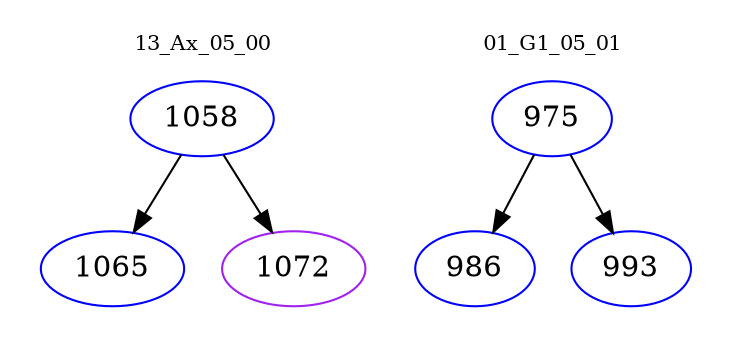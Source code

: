 digraph{
subgraph cluster_0 {
color = white
label = "13_Ax_05_00";
fontsize=10;
T0_1058 [label="1058", color="blue"]
T0_1058 -> T0_1065 [color="black"]
T0_1065 [label="1065", color="blue"]
T0_1058 -> T0_1072 [color="black"]
T0_1072 [label="1072", color="purple"]
}
subgraph cluster_1 {
color = white
label = "01_G1_05_01";
fontsize=10;
T1_975 [label="975", color="blue"]
T1_975 -> T1_986 [color="black"]
T1_986 [label="986", color="blue"]
T1_975 -> T1_993 [color="black"]
T1_993 [label="993", color="blue"]
}
}
